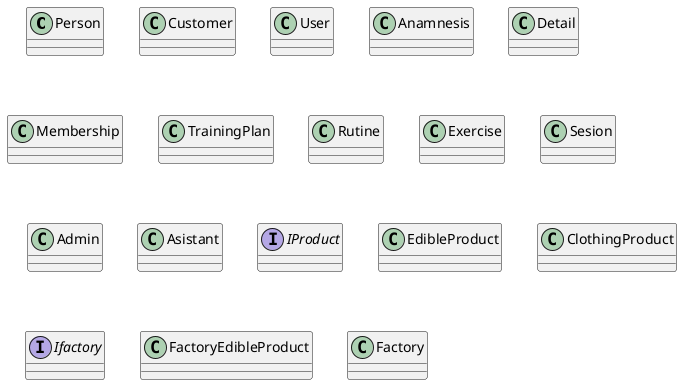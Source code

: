 @startuml
class Person{

}
class Customer{

}
class User{

}
class Anamnesis{

}
class Detail{

}
class Membership{

}
class TrainingPlan{

}
class Rutine{

}
class Exercise{

}
class Sesion{

}
class Admin{

}
class Asistant{

}
interface IProduct{

}
class EdibleProduct{

}
class ClothingProduct{

}
interface Ifactory{

}
class FactoryEdibleProduct{

}
class Factory
@enduml